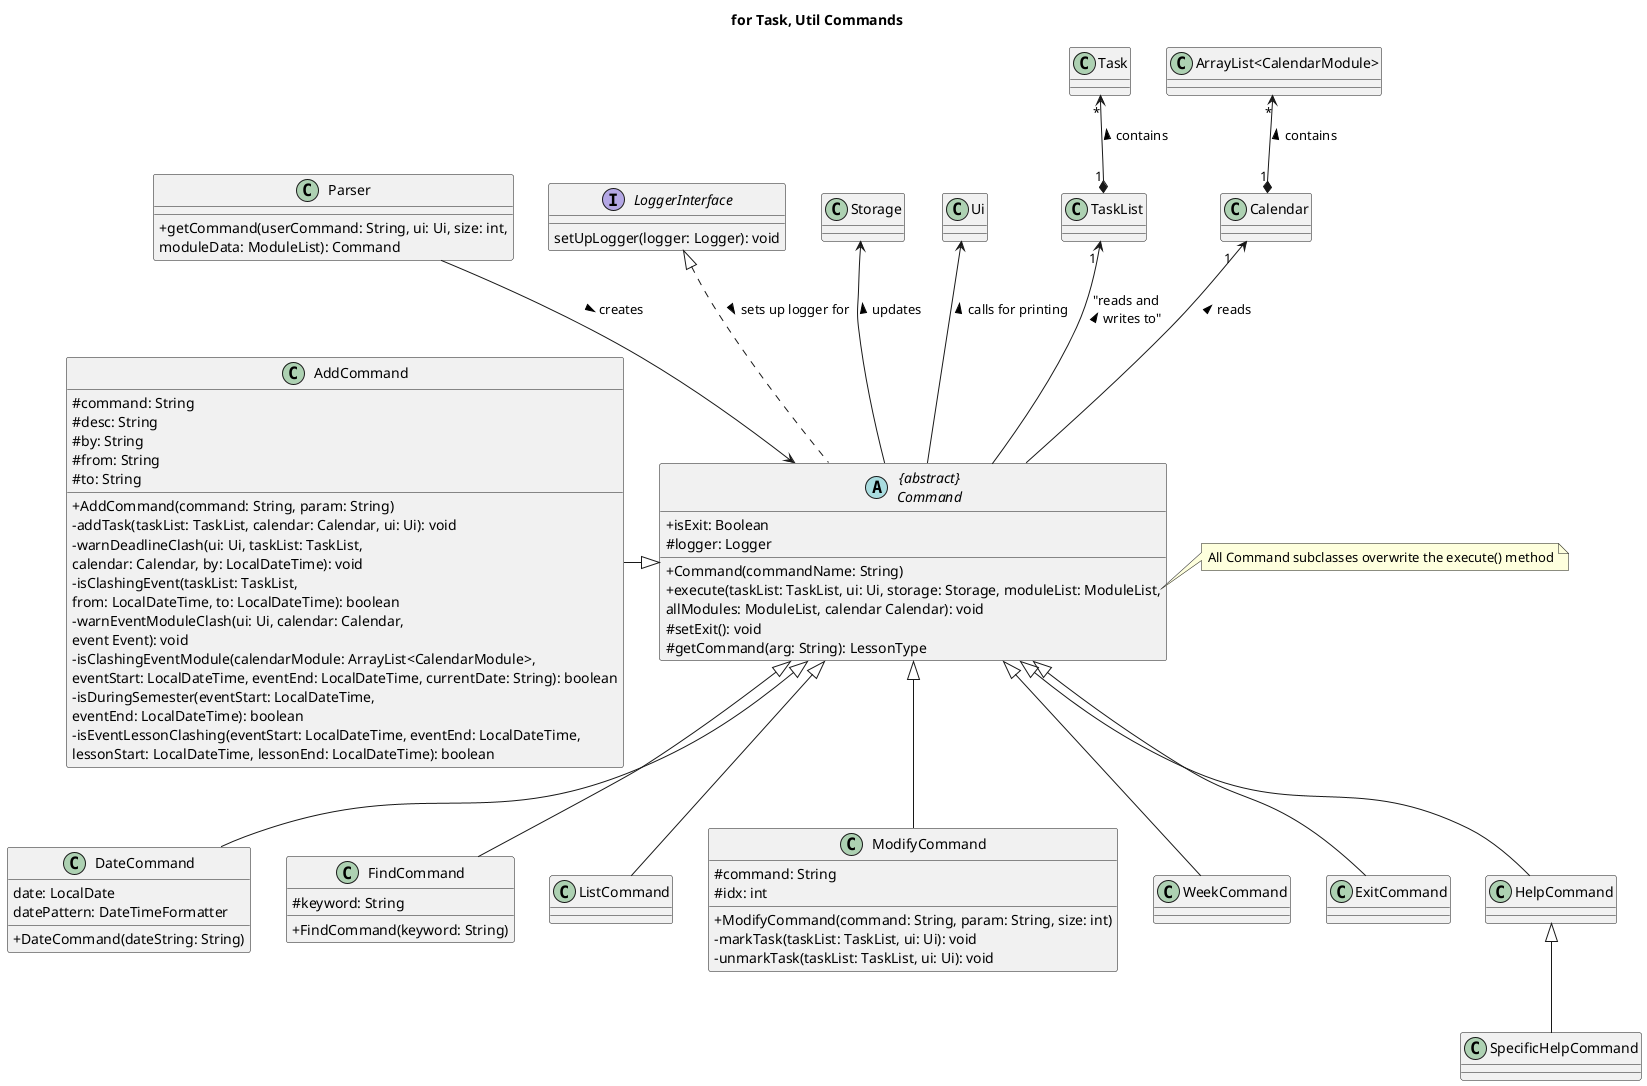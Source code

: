 @startuml
'https://plantuml.com/class-diagram
skinparam classAttributeIconSize 0

title for Task, Util Commands

class Parser {
+ getCommand(userCommand: String, ui: Ui, size: int,
moduleData: ModuleList): Command
}
Parser --> Command : creates >

abstract class "{abstract}\nCommand" as Command {
+ isExit: Boolean
# logger: Logger
+ Command(commandName: String)
+ execute(taskList: TaskList, ui: Ui, storage: Storage, moduleList: ModuleList,
allModules: ModuleList, calendar Calendar): void
# setExit(): void
# getCommand(arg: String): LessonType
}

note right of Command::execute
    All Command subclasses overwrite the execute() method
end note

interface LoggerInterface {
setUpLogger(logger: Logger): void
}
LoggerInterface <|.. Command : sets up logger for >

class AddCommand {
# command: String
# desc: String
# by: String
# from: String
# to: String
__
+ AddCommand(command: String, param: String)
- addTask(taskList: TaskList, calendar: Calendar, ui: Ui): void
- warnDeadlineClash(ui: Ui, taskList: TaskList,
calendar: Calendar, by: LocalDateTime): void
- isClashingEvent(taskList: TaskList,
from: LocalDateTime, to: LocalDateTime): boolean
- warnEventModuleClash(ui: Ui, calendar: Calendar,
event Event): void
- isClashingEventModule(calendarModule: ArrayList<CalendarModule>,
eventStart: LocalDateTime, eventEnd: LocalDateTime, currentDate: String): boolean
- isDuringSemester(eventStart: LocalDateTime,
eventEnd: LocalDateTime): boolean
- isEventLessonClashing(eventStart: LocalDateTime, eventEnd: LocalDateTime,
lessonStart: LocalDateTime, lessonEnd: LocalDateTime): boolean
}
AddCommand -|> Command

class DateCommand {
date: LocalDate
datePattern: DateTimeFormatter
+ DateCommand(dateString: String)
}
Command <|-- DateCommand

class FindCommand{
# keyword: String
+ FindCommand(keyword: String)
}
Command <|-- FindCommand

class ListCommand
Command <|-- ListCommand

class ModifyCommand{
# command: String
# idx: int
+ModifyCommand(command: String, param: String, size: int)
-markTask(taskList: TaskList, ui: Ui): void
-unmarkTask(taskList: TaskList, ui: Ui): void
}
Command <|-- ModifyCommand

class WeekCommand
Command <|-- WeekCommand

class ExitCommand
Command <|-- ExitCommand

class HelpCommand
Command <|-- HelpCommand

class SpecificHelpCommand
HelpCommand <|-- SpecificHelpCommand

Storage <-- Command : updates <
Ui <-- Command : calls for printing <
TaskList "1 " <-- Command : "reads and\n writes to" <
Task "*" <--* "1" TaskList : contains <
Calendar "1   " <-- Command : reads <
"ArrayList<CalendarModule>" "*" <--* "1" Calendar : contains <


@enduml